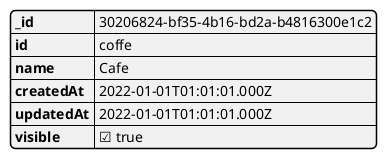 @startjson
{
    "_id": "30206824-bf35-4b16-bd2a-b4816300e1c2",
    "id": "coffe",
    "name": "Cafe",
    "createdAt": "2022-01-01T01:01:01.000Z",
    "updatedAt": "2022-01-01T01:01:01.000Z",
    "visible": true
}
@endjson
